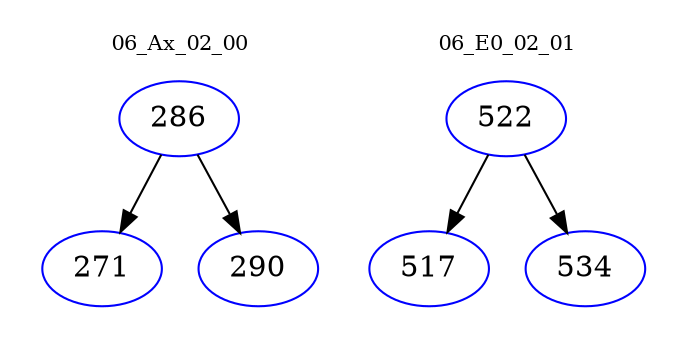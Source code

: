 digraph{
subgraph cluster_0 {
color = white
label = "06_Ax_02_00";
fontsize=10;
T0_286 [label="286", color="blue"]
T0_286 -> T0_271 [color="black"]
T0_271 [label="271", color="blue"]
T0_286 -> T0_290 [color="black"]
T0_290 [label="290", color="blue"]
}
subgraph cluster_1 {
color = white
label = "06_E0_02_01";
fontsize=10;
T1_522 [label="522", color="blue"]
T1_522 -> T1_517 [color="black"]
T1_517 [label="517", color="blue"]
T1_522 -> T1_534 [color="black"]
T1_534 [label="534", color="blue"]
}
}
